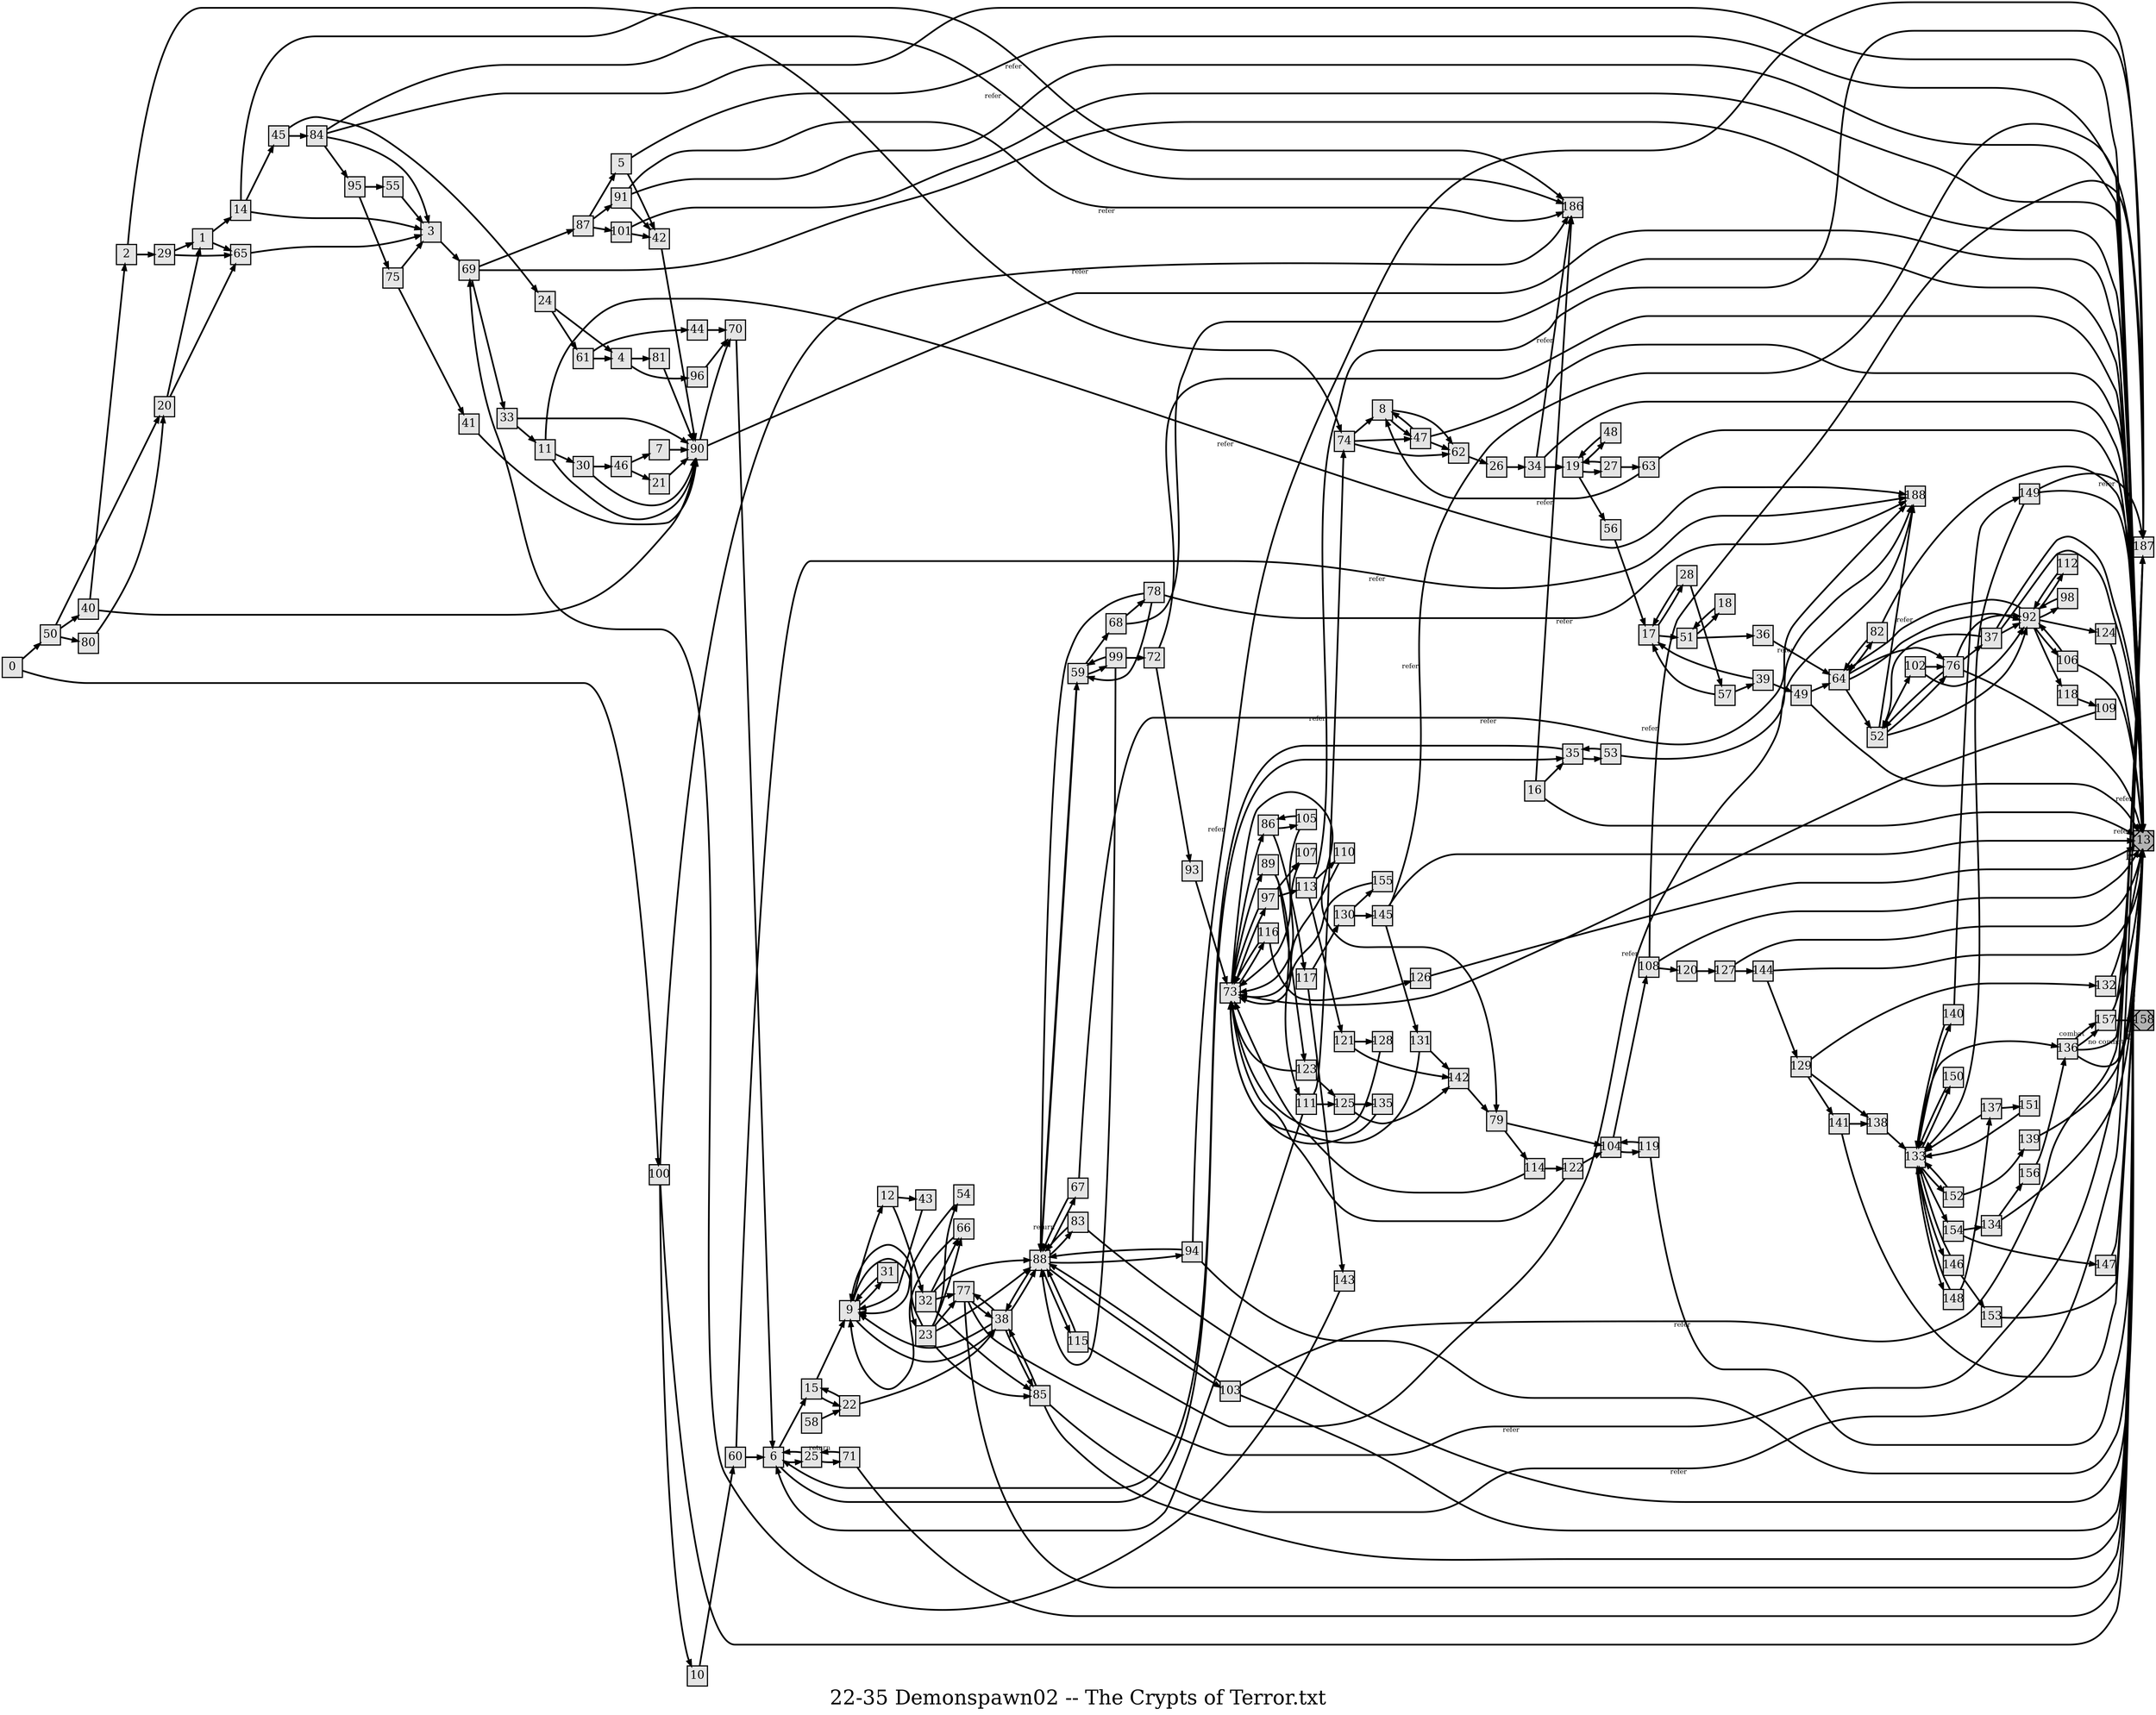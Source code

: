 digraph g{
  graph [ label="22-35 Demonspawn02 -- The Crypts of Terror.txt" rankdir=LR, ordering=out, fontsize=36, nodesep="0.35", ranksep="0.45"];
  node  [shape=rect, penwidth=2, fontsize=20, style=filled, fillcolor=grey90, margin="0,0", labelfloat=true, regular=true, fixedsize=true];
  edge  [labelfloat=true, penwidth=3, fontsize=12];
  0 -> 50;
  0 -> 100;
  1 -> 14;
  1 -> 65;
  2 -> 74;
  2 -> 29;
  3 -> 69;
  4 -> 81;
  4 -> 96;
  5 -> 13;
  5 -> 42;
  6 -> 15;
  6 -> 25;
  6 -> 35;
  7 -> 90;
  8 -> 62;
  8 -> 47;
  9 -> 12;
  9 -> 23;
  9 -> 31;
  10 -> 60;
  11 -> 188	[ xlabel="refer" ];
  11 -> 30;
  11 -> 90;
  12 -> 43;
  12 -> 32;
  13	[ xlabel="E", shape=Msquare, fontsize=20, fillcolor=grey70 ];
  14 -> 186	[ xlabel="refer" ];
  14 -> 45;
  14 -> 3;
  15 -> 9;
  15 -> 22;
  16 -> 186	[ xlabel="refer" ];
  16 -> 35;
  16 -> 13;
  17 -> 28;
  17 -> 51;
  18 -> 51;
  19 -> 27;
  19 -> 48;
  19 -> 56;
  20 -> 1;
  20 -> 65;
  21 -> 90;
  22 -> 38;
  22 -> 15;
  23 -> 54;
  23 -> 66;
  23 -> 77;
  23 -> 85;
  23 -> 88;
  23 -> 9;
  24 -> 4;
  24 -> 61;
  25 -> 71;
  25 -> 6;
  26 -> 34;
  27 -> 63;
  27 -> 19;
  28 -> 57;
  28 -> 17;
  29 -> 1;
  29 -> 65;
  30 -> 46;
  30 -> 90;
  31 -> 9;
  32 -> 77;
  32 -> 85;
  32 -> 66;
  32 -> 88;
  33 -> 90;
  33 -> 11;
  34 -> 186	[ xlabel="refer" ];
  34 -> 13;
  34 -> 19;
  35 -> 53;
  35 -> 6;
  36 -> 64;
  37 -> 13;
  37 -> 92;
  37 -> 52;
  37 -> 13;
  38 -> 88;
  38 -> 9;
  38 -> 77;
  38 -> 85;
  88 -> 38;
  9 -> 38;
  77 -> 38;
  85 -> 38;
  39 -> 17;
  39 -> 49;
  40 -> 2;
  40 -> 90;
  41 -> 90;
  42 -> 90;
  43 -> 9;
  44 -> 70;
  45 -> 24;
  45 -> 84;
  46 -> 7;
  46 -> 21;
  47 -> 13;
  47 -> 8;
  47 -> 62;
  48 -> 19;
  49 -> 64;
  49 -> 13;
  50 -> 20;
  50 -> 40;
  50 -> 80;
  51 -> 18;
  51 -> 36;
  52 -> 188	[ xlabel="refer" ];
  52 -> 102;
  52 -> 92;
  52 -> 76;
  53 -> 188	[ xlabel="refer" ];
  53 -> 35;
  54 -> 9;
  55 -> 3;
  56 -> 17;
  57 -> 39;
  57 -> 17;
  58 -> 22;
  59 -> 68;
  59 -> 99;
  59 -> 88;
  60 -> 188	[ xlabel="refer" ];
  60 -> 6;
  61 -> 44;
  61 -> 4;
  62 -> 26;
  63 -> 8;
  63 -> 13;
  64 -> 82;
  64 -> 76;
  64 -> 92;
  64 -> 52;
  65 -> 3;
  66 -> 9;
  67 -> 188	[ xlabel="refer" ];
  67 -> 88	[ xlabel="return" ];
  68 -> 78;
  68 -> 13;
  69 -> 87;
  69 -> 13;
  69 -> 33;
  70 -> 6;
  71 -> 13;
  71 -> 25	[ xlabel="return" ];
  72 -> 13;
  72 -> 93;
  73 -> 79;
  73 -> 86;
  73 -> 89;
  73 -> 97;
  73 -> 116;
  74 -> 8;
  74 -> 47;
  74 -> 62;
  75 -> 3;
  75 -> 41;
  76 -> 92;
  76 -> 52;
  76 -> 37;
  76 -> 13;
  77 -> 187	[ xlabel="refer" ];
  77 -> 13;
  78 -> 188	[ xlabel="refer" ];
  78 -> 59;
  78 -> 88;
  79 -> 104;
  79 -> 114;
  80 -> 20;
  81 -> 90;
  82 -> 13;
  82 -> 64;
  83 -> 13;
  83 -> 88;
  84 -> 3;
  84 -> 186	[ xlabel="refer" ];
  84 -> 13;
  84 -> 95;
  85 -> 187	[ xlabel="refer" ];
  85 -> 13;
  86 -> 117;
  86 -> 105;
  87 -> 5;
  87 -> 91;
  87 -> 101;
  88 -> 59;
  88 -> 67;
  88 -> 83;
  88 -> 94;
  88 -> 103;
  88 -> 115;
  89 -> 123;
  89 -> 111;
  90 -> 70;
  90 -> 13;
  91 -> 186	[ xlabel="refer" ];
  91 -> 13;
  91 -> 42;
  92 -> 98;
  92 -> 106;
  92 -> 112;
  92 -> 124;
  92 -> 118;
  92 -> 64;
  93 -> 73;
  94 -> 187	[ xlabel="refer" ];
  94 -> 13;
  94 -> 88;
  95 -> 55;
  95 -> 75;
  96 -> 70;
  97 -> 107;
  97 -> 113;
  97 -> 73;
  98 -> 92;
  99 -> 72;
  99 -> 59;
  99 -> 88;
  100 -> 186	[ xlabel="refer" ];
  100 -> 13;
  100 -> 10;
  101 -> 13;
  101 -> 42;
  102 -> 76;
  102 -> 92;
  103 -> 187	[ xlabel="refer" ];
  103 -> 13;
  103 -> 88;
  104 -> 108;
  104 -> 119;
  105 -> 86;
  105 -> 73;
  106 -> 13;
  106 -> 92;
  107 -> 73;
  108 -> 187	[ xlabel="refer" ];
  108 -> 13;
  108 -> 120;
  109 -> 73;
  110 -> 73;
  111 -> 74;
  111 -> 6;
  111 -> 125;
  112 -> 92;
  113 -> 187	[ xlabel="refer" ];
  113 -> 110;
  113 -> 121;
  114 -> 122;
  114 -> 73;
  115 -> 188	[ xlabel="refer" ];
  115 -> 88;
  116 -> 73;
  116 -> 126;
  117 -> 130;
  117 -> 143;
  118 -> 109;
  119 -> 13;
  119 -> 104;
  120 -> 127;
  121 -> 128;
  121 -> 142;
  122 -> 104;
  122 -> 73;
  123 -> 73;
  123 -> 125;
  124 -> 13;
  125 -> 135;
  125 -> 142;
  126 -> 13;
  127 -> 13;
  127 -> 144;
  128 -> 73;
  129 -> 132;
  129 -> 138;
  129 -> 141;
  130 -> 145;
  130 -> 155;
  131 -> 142;
  131 -> 73;
  132 -> 13;
  133 -> 140;
  133 -> 136;
  133 -> 152;
  133 -> 154;
  133 -> 146;
  133 -> 148;
  133 -> 150;
  134 -> 156;
  134 -> 13;
  135 -> 73;
  136 -> 157	[ xlabel="no combat" ];
  136 -> 187	[ xlabel="refer" ];
  136 -> 13;
  136 -> 157	[ xlabel="combat" ];
  137 -> 151;
  137 -> 133;
  138 -> 133;
  139 -> 13;
  140 -> 149;
  140 -> 133;
  141 -> 138;
  141 -> 13;
  142 -> 79;
  143 -> 69;
  144 -> 13;
  144 -> 129;
  145 -> 187	[ xlabel="refer" ];
  145 -> 13;
  145 -> 131;
  146 -> 153;
  146 -> 133;
  147 -> 13;
  148 -> 133;
  148 -> 137;
  149 -> 187	[ xlabel="refer" ];
  149 -> 133;
  149 -> 13;
  150 -> 133;
  151 -> 133;
  152 -> 139;
  152 -> 133;
  153 -> 13;
  154 -> 134;
  154 -> 147;
  155 -> 73;
  156 -> 136;
  157 -> 187	[ xlabel="refer" ];
  157 -> 13;
  157 -> 158;
  158	[ xlabel="E", shape=Msquare, fontsize=20, fillcolor=grey70 ];
  
}

